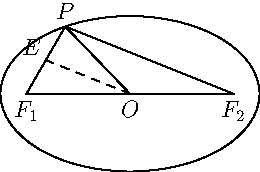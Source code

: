 
import geometry;

size(130);

real a = 5;
real b = 3;
real c = sqrt(a^2-b^2);

pair O = (0, 0);
label("$O$", O, S);

pair F1 = (-1 * c, 0);
pair F2 = (c, 0);

label("$F_1$", F1, S);
label("$F_2$", F2, S);

draw(F1 -- F2);

path oval = ellipse(O, a, b);
draw(oval);

real theta = 2 * pi / 3;
pair P = (a * cos(theta), b * sin(theta));
label("$P$", P, N);

draw(O -- P);
draw(P -- F1);
draw(P -- F2);

pair E = locate(intersectionpoint(line(locate(P), locate(F1)), parallel(locate(O), line(locate(P), locate(F2)))));
label("$E$", E, NW);

draw(O -- E, dashed);

